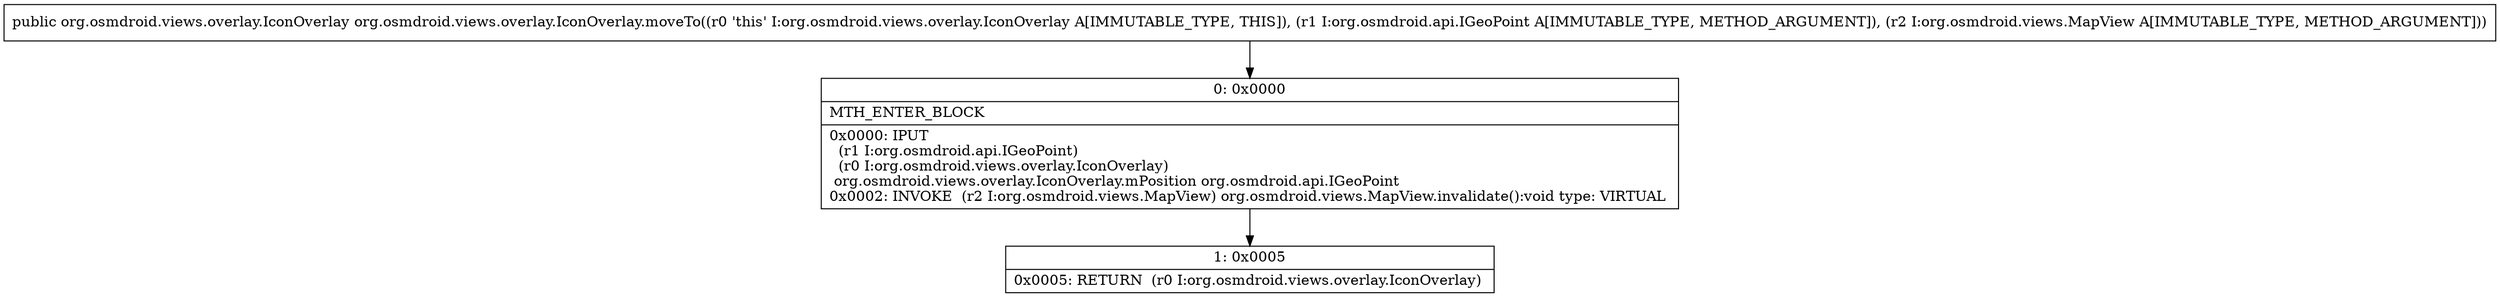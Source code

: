 digraph "CFG fororg.osmdroid.views.overlay.IconOverlay.moveTo(Lorg\/osmdroid\/api\/IGeoPoint;Lorg\/osmdroid\/views\/MapView;)Lorg\/osmdroid\/views\/overlay\/IconOverlay;" {
Node_0 [shape=record,label="{0\:\ 0x0000|MTH_ENTER_BLOCK\l|0x0000: IPUT  \l  (r1 I:org.osmdroid.api.IGeoPoint)\l  (r0 I:org.osmdroid.views.overlay.IconOverlay)\l org.osmdroid.views.overlay.IconOverlay.mPosition org.osmdroid.api.IGeoPoint \l0x0002: INVOKE  (r2 I:org.osmdroid.views.MapView) org.osmdroid.views.MapView.invalidate():void type: VIRTUAL \l}"];
Node_1 [shape=record,label="{1\:\ 0x0005|0x0005: RETURN  (r0 I:org.osmdroid.views.overlay.IconOverlay) \l}"];
MethodNode[shape=record,label="{public org.osmdroid.views.overlay.IconOverlay org.osmdroid.views.overlay.IconOverlay.moveTo((r0 'this' I:org.osmdroid.views.overlay.IconOverlay A[IMMUTABLE_TYPE, THIS]), (r1 I:org.osmdroid.api.IGeoPoint A[IMMUTABLE_TYPE, METHOD_ARGUMENT]), (r2 I:org.osmdroid.views.MapView A[IMMUTABLE_TYPE, METHOD_ARGUMENT])) }"];
MethodNode -> Node_0;
Node_0 -> Node_1;
}

